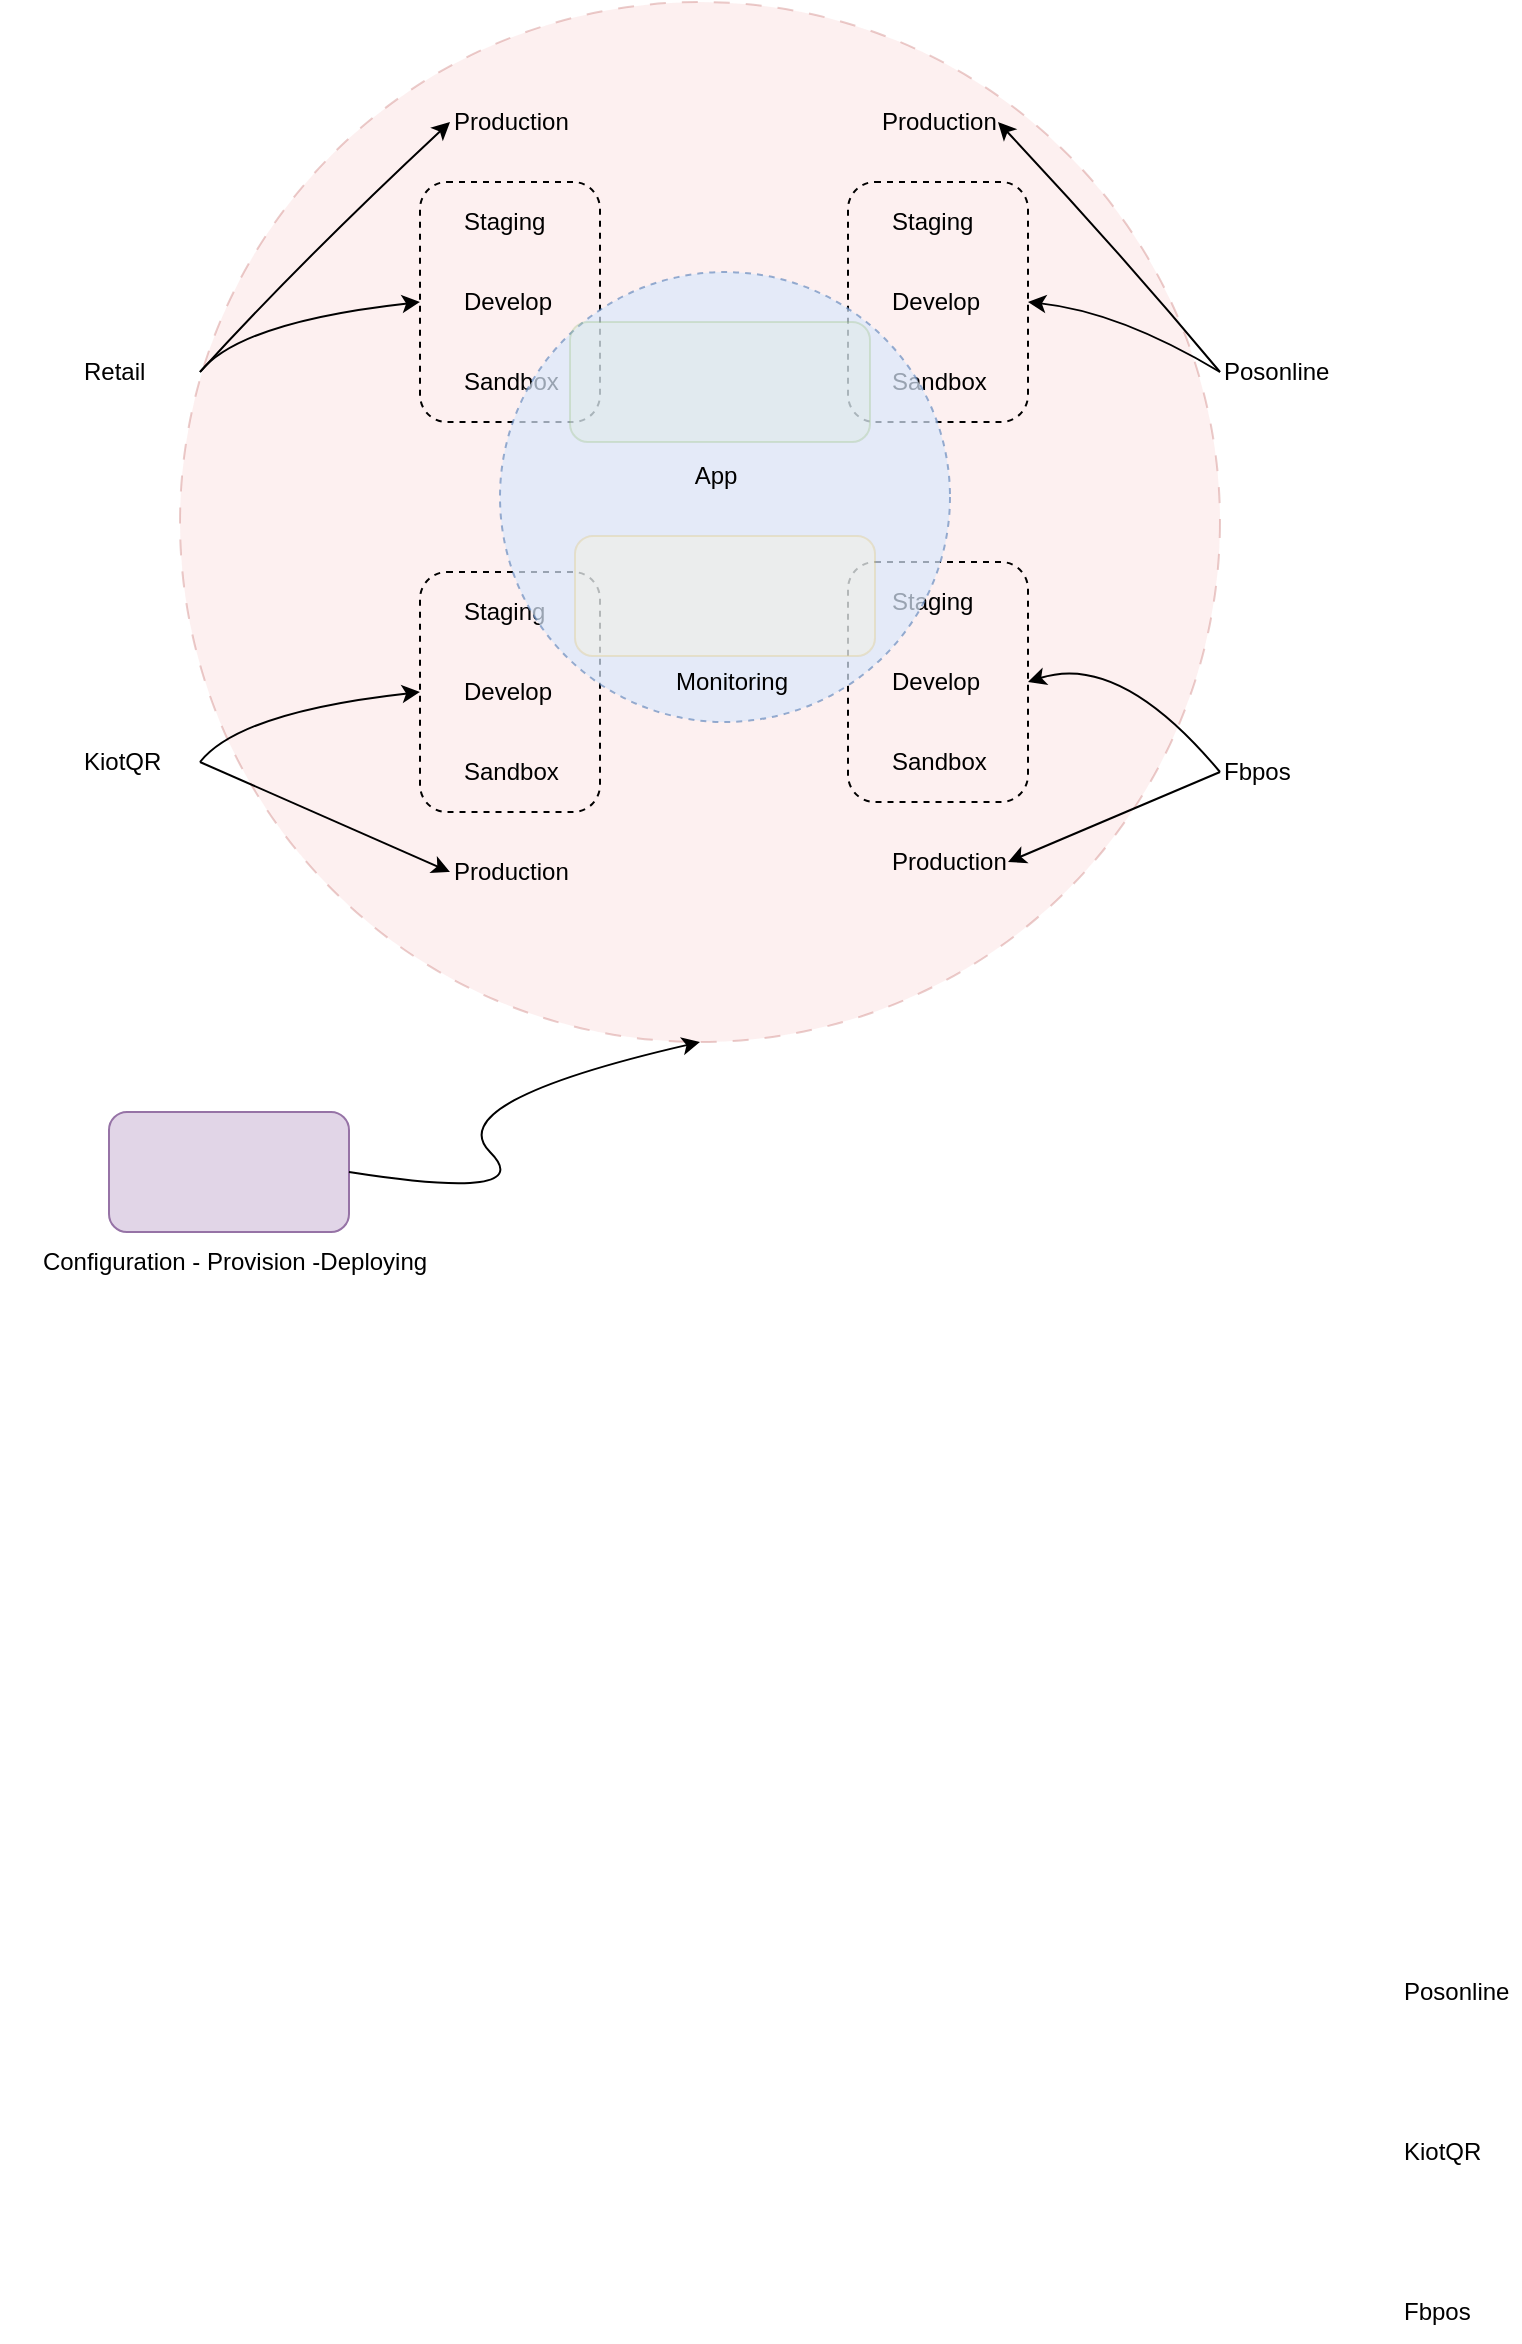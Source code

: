 <mxfile version="27.1.3" pages="2">
  <diagram id="Kx33KlGFL2RAI9X3295d" name="Problem">
    <mxGraphModel dx="1766" dy="1111" grid="0" gridSize="10" guides="1" tooltips="1" connect="1" arrows="1" fold="1" page="0" pageScale="1" pageWidth="827" pageHeight="1169" math="0" shadow="0">
      <root>
        <mxCell id="0" />
        <mxCell id="1" parent="0" />
        <mxCell id="AIRgtsEmwU7N2GugSFp--2" value="" style="rounded=1;whiteSpace=wrap;html=1;fillColor=#e1d5e7;strokeColor=#9673a6;" parent="1" vertex="1">
          <mxGeometry x="44.5" y="525" width="120" height="60" as="geometry" />
        </mxCell>
        <mxCell id="wSORsGMZiU4wdRGppfEa-10" value="" style="ellipse;whiteSpace=wrap;html=1;aspect=fixed;fillColor=#f8cecc;strokeColor=#b85450;opacity=30;dashed=1;dashPattern=8 8;" parent="1" vertex="1">
          <mxGeometry x="80" y="-30" width="520" height="520" as="geometry" />
        </mxCell>
        <mxCell id="AsaHIxcU1w09-bWBaoxH-2" value="Retail" style="text;html=1;align=left;verticalAlign=middle;whiteSpace=wrap;rounded=0;" parent="1" vertex="1">
          <mxGeometry x="30" y="140" width="60" height="30" as="geometry" />
        </mxCell>
        <mxCell id="AsaHIxcU1w09-bWBaoxH-3" value="Posonline" style="text;html=1;align=left;verticalAlign=middle;whiteSpace=wrap;rounded=0;" parent="1" vertex="1">
          <mxGeometry x="690" y="950" width="60" height="30" as="geometry" />
        </mxCell>
        <mxCell id="AsaHIxcU1w09-bWBaoxH-4" value="KiotQR" style="text;html=1;align=left;verticalAlign=middle;whiteSpace=wrap;rounded=0;" parent="1" vertex="1">
          <mxGeometry x="690" y="1030" width="60" height="30" as="geometry" />
        </mxCell>
        <mxCell id="AsaHIxcU1w09-bWBaoxH-5" value="Fbpos" style="text;html=1;align=left;verticalAlign=middle;whiteSpace=wrap;rounded=0;" parent="1" vertex="1">
          <mxGeometry x="690" y="1110" width="60" height="30" as="geometry" />
        </mxCell>
        <mxCell id="AsaHIxcU1w09-bWBaoxH-14" value="" style="curved=1;endArrow=classic;html=1;rounded=0;entryX=0;entryY=0.5;entryDx=0;entryDy=0;exitX=1;exitY=0.5;exitDx=0;exitDy=0;" parent="1" source="AsaHIxcU1w09-bWBaoxH-2" target="AsaHIxcU1w09-bWBaoxH-6" edge="1">
          <mxGeometry width="50" height="50" relative="1" as="geometry">
            <mxPoint x="90" y="100" as="sourcePoint" />
            <mxPoint x="140" y="50" as="targetPoint" />
            <Array as="points">
              <mxPoint x="140" y="100" />
            </Array>
          </mxGeometry>
        </mxCell>
        <mxCell id="AsaHIxcU1w09-bWBaoxH-15" value="" style="curved=1;endArrow=classic;html=1;rounded=0;exitX=1;exitY=0.5;exitDx=0;exitDy=0;entryX=0;entryY=0.5;entryDx=0;entryDy=0;" parent="1" source="AsaHIxcU1w09-bWBaoxH-2" target="AsaHIxcU1w09-bWBaoxH-10" edge="1">
          <mxGeometry width="50" height="50" relative="1" as="geometry">
            <mxPoint x="100" y="220" as="sourcePoint" />
            <mxPoint x="150" y="170" as="targetPoint" />
            <Array as="points">
              <mxPoint x="110" y="130" />
            </Array>
          </mxGeometry>
        </mxCell>
        <mxCell id="AsaHIxcU1w09-bWBaoxH-16" value="Posonline" style="text;html=1;align=left;verticalAlign=middle;whiteSpace=wrap;rounded=0;" parent="1" vertex="1">
          <mxGeometry x="600" y="140" height="30" as="geometry" />
        </mxCell>
        <mxCell id="AsaHIxcU1w09-bWBaoxH-23" value="" style="curved=1;endArrow=classic;html=1;rounded=0;entryX=1;entryY=0.5;entryDx=0;entryDy=0;exitX=1;exitY=0.5;exitDx=0;exitDy=0;" parent="1" source="AsaHIxcU1w09-bWBaoxH-16" target="AsaHIxcU1w09-bWBaoxH-18" edge="1">
          <mxGeometry width="50" height="50" relative="1" as="geometry">
            <mxPoint x="304" y="100" as="sourcePoint" />
            <mxPoint x="354" y="50" as="targetPoint" />
            <Array as="points">
              <mxPoint x="550" y="95" />
            </Array>
          </mxGeometry>
        </mxCell>
        <mxCell id="AsaHIxcU1w09-bWBaoxH-24" value="" style="curved=1;endArrow=classic;html=1;rounded=0;exitX=1;exitY=0.5;exitDx=0;exitDy=0;entryX=1;entryY=0.5;entryDx=0;entryDy=0;" parent="1" source="AsaHIxcU1w09-bWBaoxH-16" target="AsaHIxcU1w09-bWBaoxH-22" edge="1">
          <mxGeometry width="50" height="50" relative="1" as="geometry">
            <mxPoint x="314" y="220" as="sourcePoint" />
            <mxPoint x="364" y="170" as="targetPoint" />
            <Array as="points">
              <mxPoint x="550" y="125" />
            </Array>
          </mxGeometry>
        </mxCell>
        <mxCell id="AsaHIxcU1w09-bWBaoxH-25" value="KiotQR" style="text;html=1;align=left;verticalAlign=middle;whiteSpace=wrap;rounded=0;" parent="1" vertex="1">
          <mxGeometry x="30" y="335" width="60" height="30" as="geometry" />
        </mxCell>
        <mxCell id="AsaHIxcU1w09-bWBaoxH-32" value="" style="curved=1;endArrow=classic;html=1;rounded=0;entryX=0;entryY=0.5;entryDx=0;entryDy=0;exitX=1;exitY=0.5;exitDx=0;exitDy=0;" parent="1" source="AsaHIxcU1w09-bWBaoxH-25" target="AsaHIxcU1w09-bWBaoxH-27" edge="1">
          <mxGeometry width="50" height="50" relative="1" as="geometry">
            <mxPoint x="90" y="295" as="sourcePoint" />
            <mxPoint x="140" y="245" as="targetPoint" />
            <Array as="points" />
          </mxGeometry>
        </mxCell>
        <mxCell id="AsaHIxcU1w09-bWBaoxH-33" value="" style="curved=1;endArrow=classic;html=1;rounded=0;exitX=1;exitY=0.5;exitDx=0;exitDy=0;entryX=0;entryY=0.5;entryDx=0;entryDy=0;" parent="1" source="AsaHIxcU1w09-bWBaoxH-25" target="AsaHIxcU1w09-bWBaoxH-31" edge="1">
          <mxGeometry width="50" height="50" relative="1" as="geometry">
            <mxPoint x="100" y="415" as="sourcePoint" />
            <mxPoint x="150" y="365" as="targetPoint" />
            <Array as="points">
              <mxPoint x="110" y="325" />
            </Array>
          </mxGeometry>
        </mxCell>
        <mxCell id="AsaHIxcU1w09-bWBaoxH-34" value="Fbpos" style="text;html=1;align=left;verticalAlign=middle;whiteSpace=wrap;rounded=0;" parent="1" vertex="1">
          <mxGeometry x="600" y="340" width="60" height="30" as="geometry" />
        </mxCell>
        <mxCell id="AsaHIxcU1w09-bWBaoxH-41" value="" style="curved=1;endArrow=classic;html=1;rounded=0;entryX=1;entryY=0.5;entryDx=0;entryDy=0;exitX=0;exitY=0.5;exitDx=0;exitDy=0;" parent="1" source="AsaHIxcU1w09-bWBaoxH-34" target="AsaHIxcU1w09-bWBaoxH-36" edge="1">
          <mxGeometry width="50" height="50" relative="1" as="geometry">
            <mxPoint x="540" y="305" as="sourcePoint" />
            <mxPoint x="354" y="240" as="targetPoint" />
            <Array as="points" />
          </mxGeometry>
        </mxCell>
        <mxCell id="AsaHIxcU1w09-bWBaoxH-42" value="" style="curved=1;endArrow=classic;html=1;rounded=0;entryX=1;entryY=0.5;entryDx=0;entryDy=0;exitX=0;exitY=0.5;exitDx=0;exitDy=0;" parent="1" source="AsaHIxcU1w09-bWBaoxH-34" target="AsaHIxcU1w09-bWBaoxH-40" edge="1">
          <mxGeometry width="50" height="50" relative="1" as="geometry">
            <mxPoint x="560" y="310" as="sourcePoint" />
            <mxPoint x="364" y="360" as="targetPoint" />
            <Array as="points">
              <mxPoint x="550" y="295" />
            </Array>
          </mxGeometry>
        </mxCell>
        <mxCell id="AsaHIxcU1w09-bWBaoxH-27" value="Production" style="text;html=1;align=left;verticalAlign=middle;whiteSpace=wrap;rounded=0;" parent="1" vertex="1">
          <mxGeometry x="215" y="390" width="60" height="30" as="geometry" />
        </mxCell>
        <mxCell id="AsaHIxcU1w09-bWBaoxH-28" value="Staging" style="text;html=1;align=left;verticalAlign=middle;whiteSpace=wrap;rounded=0;" parent="1" vertex="1">
          <mxGeometry x="220" y="260" width="60" height="30" as="geometry" />
        </mxCell>
        <mxCell id="AsaHIxcU1w09-bWBaoxH-29" value="Develop" style="text;html=1;align=left;verticalAlign=middle;whiteSpace=wrap;rounded=0;" parent="1" vertex="1">
          <mxGeometry x="220" y="300" width="60" height="30" as="geometry" />
        </mxCell>
        <mxCell id="AsaHIxcU1w09-bWBaoxH-30" value="Sandbox" style="text;html=1;align=left;verticalAlign=middle;whiteSpace=wrap;rounded=0;" parent="1" vertex="1">
          <mxGeometry x="220" y="340" width="60" height="30" as="geometry" />
        </mxCell>
        <mxCell id="AsaHIxcU1w09-bWBaoxH-31" value="" style="rounded=1;whiteSpace=wrap;html=1;fontColor=default;fillColor=none;dashed=1;" parent="1" vertex="1">
          <mxGeometry x="200" y="255" width="90" height="120" as="geometry" />
        </mxCell>
        <mxCell id="AsaHIxcU1w09-bWBaoxH-6" value="Production" style="text;html=1;align=left;verticalAlign=middle;whiteSpace=wrap;rounded=0;" parent="1" vertex="1">
          <mxGeometry x="215" y="15" width="60" height="30" as="geometry" />
        </mxCell>
        <mxCell id="AsaHIxcU1w09-bWBaoxH-7" value="Staging" style="text;html=1;align=left;verticalAlign=middle;whiteSpace=wrap;rounded=0;" parent="1" vertex="1">
          <mxGeometry x="220" y="65" width="60" height="30" as="geometry" />
        </mxCell>
        <mxCell id="AsaHIxcU1w09-bWBaoxH-8" value="Develop" style="text;html=1;align=left;verticalAlign=middle;whiteSpace=wrap;rounded=0;" parent="1" vertex="1">
          <mxGeometry x="220" y="105" width="60" height="30" as="geometry" />
        </mxCell>
        <mxCell id="AsaHIxcU1w09-bWBaoxH-9" value="Sandbox" style="text;html=1;align=left;verticalAlign=middle;whiteSpace=wrap;rounded=0;" parent="1" vertex="1">
          <mxGeometry x="220" y="145" width="60" height="30" as="geometry" />
        </mxCell>
        <mxCell id="AsaHIxcU1w09-bWBaoxH-10" value="" style="rounded=1;whiteSpace=wrap;html=1;fontColor=default;fillColor=none;dashed=1;" parent="1" vertex="1">
          <mxGeometry x="200" y="60" width="90" height="120" as="geometry" />
        </mxCell>
        <mxCell id="AsaHIxcU1w09-bWBaoxH-18" value="Production" style="text;html=1;align=left;verticalAlign=middle;whiteSpace=wrap;rounded=0;" parent="1" vertex="1">
          <mxGeometry x="429" y="15" width="60" height="30" as="geometry" />
        </mxCell>
        <mxCell id="AsaHIxcU1w09-bWBaoxH-19" value="Staging" style="text;html=1;align=left;verticalAlign=middle;whiteSpace=wrap;rounded=0;" parent="1" vertex="1">
          <mxGeometry x="434" y="65" width="60" height="30" as="geometry" />
        </mxCell>
        <mxCell id="AsaHIxcU1w09-bWBaoxH-20" value="Develop" style="text;html=1;align=left;verticalAlign=middle;whiteSpace=wrap;rounded=0;" parent="1" vertex="1">
          <mxGeometry x="434" y="105" width="60" height="30" as="geometry" />
        </mxCell>
        <mxCell id="AsaHIxcU1w09-bWBaoxH-21" value="Sandbox" style="text;html=1;align=left;verticalAlign=middle;whiteSpace=wrap;rounded=0;" parent="1" vertex="1">
          <mxGeometry x="434" y="145" width="60" height="30" as="geometry" />
        </mxCell>
        <mxCell id="AsaHIxcU1w09-bWBaoxH-22" value="" style="rounded=1;whiteSpace=wrap;html=1;fontColor=default;fillColor=none;dashed=1;" parent="1" vertex="1">
          <mxGeometry x="414" y="60" width="90" height="120" as="geometry" />
        </mxCell>
        <mxCell id="AsaHIxcU1w09-bWBaoxH-36" value="Production" style="text;html=1;align=left;verticalAlign=middle;whiteSpace=wrap;rounded=0;" parent="1" vertex="1">
          <mxGeometry x="434" y="385" width="60" height="30" as="geometry" />
        </mxCell>
        <mxCell id="AsaHIxcU1w09-bWBaoxH-37" value="Staging" style="text;html=1;align=left;verticalAlign=middle;whiteSpace=wrap;rounded=0;" parent="1" vertex="1">
          <mxGeometry x="434" y="255" width="60" height="30" as="geometry" />
        </mxCell>
        <mxCell id="AsaHIxcU1w09-bWBaoxH-38" value="Develop" style="text;html=1;align=left;verticalAlign=middle;whiteSpace=wrap;rounded=0;" parent="1" vertex="1">
          <mxGeometry x="434" y="295" width="60" height="30" as="geometry" />
        </mxCell>
        <mxCell id="AsaHIxcU1w09-bWBaoxH-39" value="Sandbox" style="text;html=1;align=left;verticalAlign=middle;whiteSpace=wrap;rounded=0;" parent="1" vertex="1">
          <mxGeometry x="434" y="335" width="60" height="30" as="geometry" />
        </mxCell>
        <mxCell id="AsaHIxcU1w09-bWBaoxH-40" value="" style="rounded=1;whiteSpace=wrap;html=1;fontColor=default;fillColor=none;dashed=1;" parent="1" vertex="1">
          <mxGeometry x="414" y="250" width="90" height="120" as="geometry" />
        </mxCell>
        <mxCell id="AsaHIxcU1w09-bWBaoxH-45" value="" style="ellipse;whiteSpace=wrap;html=1;aspect=fixed;fillColor=#dae8fc;dashed=1;strokeColor=#6c8ebf;opacity=70;" parent="1" vertex="1">
          <mxGeometry x="240" y="105" width="225" height="225" as="geometry" />
        </mxCell>
        <mxCell id="wSORsGMZiU4wdRGppfEa-3" value="" style="shape=image;verticalLabelPosition=bottom;labelBackgroundColor=default;verticalAlign=top;aspect=fixed;imageAspect=0;image=https://global-uploads.webflow.com/6203daf47137054c031fa0e6/64071d4ee3e10617c9106129_consul.png;fontStyle=1" parent="1" vertex="1">
          <mxGeometry x="325.5" y="242" width="50" height="50" as="geometry" />
        </mxCell>
        <mxCell id="wSORsGMZiU4wdRGppfEa-4" value="" style="shape=image;verticalLabelPosition=bottom;labelBackgroundColor=default;verticalAlign=top;aspect=fixed;imageAspect=0;image=https://plmlab.math.cnrs.fr/uploads/-/system/project/avatar/1748/nomad.png;fontStyle=1" parent="1" vertex="1">
          <mxGeometry x="375.5" y="247" width="40" height="40" as="geometry" />
        </mxCell>
        <mxCell id="wSORsGMZiU4wdRGppfEa-5" value="" style="shape=image;verticalLabelPosition=bottom;labelBackgroundColor=default;verticalAlign=top;aspect=fixed;imageAspect=0;image=https://www.svgrepo.com/show/448679/vault.svg;" parent="1" vertex="1">
          <mxGeometry x="287.5" y="248" width="38" height="38" as="geometry" />
        </mxCell>
        <mxCell id="wSORsGMZiU4wdRGppfEa-6" value="" style="rounded=1;whiteSpace=wrap;html=1;fillColor=#fff2cc;strokeColor=#d6b656;opacity=25;" parent="1" vertex="1">
          <mxGeometry x="277.5" y="237" width="150" height="60" as="geometry" />
        </mxCell>
        <mxCell id="wSORsGMZiU4wdRGppfEa-8" value="Monitoring" style="text;html=1;align=center;verticalAlign=middle;whiteSpace=wrap;rounded=0;" parent="1" vertex="1">
          <mxGeometry x="325.5" y="295" width="60" height="30" as="geometry" />
        </mxCell>
        <mxCell id="wSORsGMZiU4wdRGppfEa-9" value="" style="group" parent="1" vertex="1" connectable="0">
          <mxGeometry x="275" y="130" width="150" height="92" as="geometry" />
        </mxCell>
        <mxCell id="eWvJEmdr2_q2JQ8NlvkR-1" value="" style="shape=image;verticalLabelPosition=bottom;labelBackgroundColor=default;verticalAlign=top;aspect=fixed;imageAspect=0;image=https://global-uploads.webflow.com/6203daf47137054c031fa0e6/64071d4ee3e10617c9106129_consul.png;fontStyle=1" parent="wSORsGMZiU4wdRGppfEa-9" vertex="1">
          <mxGeometry x="48" y="5" width="50" height="50" as="geometry" />
        </mxCell>
        <mxCell id="kK03mrNO8zoLVirMwpUY-1" value="" style="shape=image;verticalLabelPosition=bottom;labelBackgroundColor=default;verticalAlign=top;aspect=fixed;imageAspect=0;image=https://plmlab.math.cnrs.fr/uploads/-/system/project/avatar/1748/nomad.png;fontStyle=1" parent="wSORsGMZiU4wdRGppfEa-9" vertex="1">
          <mxGeometry x="98" y="10" width="40" height="40" as="geometry" />
        </mxCell>
        <mxCell id="wSORsGMZiU4wdRGppfEa-1" value="" style="shape=image;verticalLabelPosition=bottom;labelBackgroundColor=default;verticalAlign=top;aspect=fixed;imageAspect=0;image=https://www.svgrepo.com/show/448679/vault.svg;" parent="wSORsGMZiU4wdRGppfEa-9" vertex="1">
          <mxGeometry x="10" y="11" width="38" height="38" as="geometry" />
        </mxCell>
        <mxCell id="wSORsGMZiU4wdRGppfEa-2" value="" style="rounded=1;whiteSpace=wrap;html=1;fillColor=#d5e8d4;strokeColor=#82b366;opacity=25;" parent="wSORsGMZiU4wdRGppfEa-9" vertex="1">
          <mxGeometry width="150" height="60" as="geometry" />
        </mxCell>
        <mxCell id="wSORsGMZiU4wdRGppfEa-7" value="App" style="text;html=1;align=center;verticalAlign=middle;whiteSpace=wrap;rounded=0;" parent="wSORsGMZiU4wdRGppfEa-9" vertex="1">
          <mxGeometry x="43" y="62" width="60" height="30" as="geometry" />
        </mxCell>
        <mxCell id="2JdUdqRK76ogy-2T3I79-1" value="" style="shape=image;verticalLabelPosition=bottom;labelBackgroundColor=default;verticalAlign=top;aspect=fixed;imageAspect=0;image=https://static-00.iconduck.com/assets.00/ansible-icon-2048x2048-mc4z634w.png;" parent="1" vertex="1">
          <mxGeometry x="56" y="545" width="30" height="30" as="geometry" />
        </mxCell>
        <mxCell id="AIRgtsEmwU7N2GugSFp--1" value="" style="shape=image;verticalLabelPosition=bottom;labelBackgroundColor=default;verticalAlign=top;aspect=fixed;imageAspect=0;image=https://gitlab.com/uploads/-/system/project/avatar/11674053/gitlab-ci-cd-logo_2x.png;" parent="1" vertex="1">
          <mxGeometry x="110.76" y="535" width="44.74" height="50" as="geometry" />
        </mxCell>
        <mxCell id="AIRgtsEmwU7N2GugSFp--4" value="Configuration - Provision -Deploying" style="text;html=1;align=center;verticalAlign=middle;whiteSpace=wrap;rounded=0;" parent="1" vertex="1">
          <mxGeometry x="-10" y="585" width="234.5" height="30" as="geometry" />
        </mxCell>
        <mxCell id="AIRgtsEmwU7N2GugSFp--6" value="" style="curved=1;endArrow=classic;html=1;rounded=0;exitX=1;exitY=0.5;exitDx=0;exitDy=0;entryX=0.5;entryY=1;entryDx=0;entryDy=0;" parent="1" source="AIRgtsEmwU7N2GugSFp--2" target="wSORsGMZiU4wdRGppfEa-10" edge="1">
          <mxGeometry width="50" height="50" relative="1" as="geometry">
            <mxPoint x="210" y="570" as="sourcePoint" />
            <mxPoint x="260" y="520" as="targetPoint" />
            <Array as="points">
              <mxPoint x="260" y="570" />
              <mxPoint x="210" y="520" />
            </Array>
          </mxGeometry>
        </mxCell>
      </root>
    </mxGraphModel>
  </diagram>
  <diagram name="Overview" id="dLwagWigHJylYRhr7byR">
    <mxGraphModel dx="1138" dy="593" grid="1" gridSize="10" guides="1" tooltips="1" connect="1" arrows="1" fold="1" page="1" pageScale="1" pageWidth="827" pageHeight="1169" math="0" shadow="0">
      <root>
        <mxCell id="0" />
        <mxCell id="1" parent="0" />
        <mxCell id="tNFwPxHahsIE7E5-N7TA-23" value="" style="rounded=1;whiteSpace=wrap;html=1;fillColor=none;" vertex="1" parent="1">
          <mxGeometry x="538" y="340" width="120" height="50" as="geometry" />
        </mxCell>
        <mxCell id="6gbyXBsQ23gUGzirkuGh-1" value="" style="shape=image;verticalLabelPosition=bottom;labelBackgroundColor=default;verticalAlign=top;aspect=fixed;imageAspect=0;image=https://cdn-icons-png.flaticon.com/512/9131/9131478.png;" vertex="1" parent="1">
          <mxGeometry x="20" y="207.5" width="40" height="40" as="geometry" />
        </mxCell>
        <mxCell id="tNFwPxHahsIE7E5-N7TA-8" value="" style="group" vertex="1" connectable="0" parent="1">
          <mxGeometry x="200" y="150" width="56" height="170" as="geometry" />
        </mxCell>
        <mxCell id="tNFwPxHahsIE7E5-N7TA-7" value="&lt;span style=&quot;color: rgba(0, 0, 0, 0); font-family: monospace; font-size: 0px; text-align: start; text-wrap-mode: nowrap;&quot;&gt;%3CmxGraphModel%3E%3Croot%3E%3CmxCell%20id%3D%220%22%2F%3E%3CmxCell%20id%3D%221%22%20parent%3D%220%22%2F%3E%3CmxCell%20id%3D%222%22%20value%3D%22%22%20style%3D%22group%22%20vertex%3D%221%22%20connectable%3D%220%22%20parent%3D%221%22%3E%3CmxGeometry%20x%3D%22275%22%20y%3D%22130%22%20width%3D%22150%22%20height%3D%2292%22%20as%3D%22geometry%22%2F%3E%3C%2FmxCell%3E%3CmxCell%20id%3D%223%22%20value%3D%22%22%20style%3D%22shape%3Dimage%3BverticalLabelPosition%3Dbottom%3BlabelBackgroundColor%3Ddefault%3BverticalAlign%3Dtop%3Baspect%3Dfixed%3BimageAspect%3D0%3Bimage%3Dhttps%3A%2F%2Fglobal-uploads.webflow.com%2F6203daf47137054c031fa0e6%2F64071d4ee3e10617c9106129_consul.png%3BfontStyle%3D1%22%20vertex%3D%221%22%20parent%3D%222%22%3E%3CmxGeometry%20x%3D%2248%22%20y%3D%225%22%20width%3D%2250%22%20height%3D%2250%22%20as%3D%22geometry%22%2F%3E%3C%2FmxCell%3E%3CmxCell%20id%3D%224%22%20value%3D%22%22%20style%3D%22shape%3Dimage%3BverticalLabelPosition%3Dbottom%3BlabelBackgroundColor%3Ddefault%3BverticalAlign%3Dtop%3Baspect%3Dfixed%3BimageAspect%3D0%3Bimage%3Dhttps%3A%2F%2Fplmlab.math.cnrs.fr%2Fuploads%2F-%2Fsystem%2Fproject%2Favatar%2F1748%2Fnomad.png%3BfontStyle%3D1%22%20vertex%3D%221%22%20parent%3D%222%22%3E%3CmxGeometry%20x%3D%2298%22%20y%3D%2210%22%20width%3D%2240%22%20height%3D%2240%22%20as%3D%22geometry%22%2F%3E%3C%2FmxCell%3E%3CmxCell%20id%3D%225%22%20value%3D%22%22%20style%3D%22shape%3Dimage%3BverticalLabelPosition%3Dbottom%3BlabelBackgroundColor%3Ddefault%3BverticalAlign%3Dtop%3Baspect%3Dfixed%3BimageAspect%3D0%3Bimage%3Dhttps%3A%2F%2Fwww.svgrepo.com%2Fshow%2F448679%2Fvault.svg%3B%22%20vertex%3D%221%22%20parent%3D%222%22%3E%3CmxGeometry%20x%3D%2210%22%20y%3D%2211%22%20width%3D%2238%22%20height%3D%2238%22%20as%3D%22geometry%22%2F%3E%3C%2FmxCell%3E%3CmxCell%20id%3D%226%22%20value%3D%22%22%20style%3D%22rounded%3D1%3BwhiteSpace%3Dwrap%3Bhtml%3D1%3BfillColor%3D%23d5e8d4%3BstrokeColor%3D%2382b366%3Bopacity%3D25%3B%22%20vertex%3D%221%22%20parent%3D%222%22%3E%3CmxGeometry%20width%3D%22150%22%20height%3D%2260%22%20as%3D%22geometry%22%2F%3E%3C%2FmxCell%3E%3CmxCell%20id%3D%227%22%20value%3D%22App%22%20style%3D%22text%3Bhtml%3D1%3Balign%3Dcenter%3BverticalAlign%3Dmiddle%3BwhiteSpace%3Dwrap%3Brounded%3D0%3B%22%20vertex%3D%221%22%20parent%3D%222%22%3E%3CmxGeometry%20x%3D%2243%22%20y%3D%2262%22%20width%3D%2260%22%20height%3D%2230%22%20as%3D%22geometry%22%2F%3E%3C%2FmxCell%3E%3C%2Froot%3E%3C%2FmxGraphModel%3E&lt;/span&gt;" style="rounded=1;whiteSpace=wrap;html=1;fillColor=none;" vertex="1" parent="tNFwPxHahsIE7E5-N7TA-8">
          <mxGeometry width="56" height="170" as="geometry" />
        </mxCell>
        <mxCell id="OEuDP81MHw-EqZbM6up1-1" value="" style="shape=image;verticalLabelPosition=bottom;labelBackgroundColor=default;verticalAlign=top;aspect=fixed;imageAspect=0;image=https://static-00.iconduck.com/assets.00/file-type-nginx-icon-1793x2048-yt5u3fm7.png;" vertex="1" parent="tNFwPxHahsIE7E5-N7TA-8">
          <mxGeometry x="6.11" y="60" width="43.79" height="50" as="geometry" />
        </mxCell>
        <mxCell id="tNFwPxHahsIE7E5-N7TA-9" value="" style="group" vertex="1" connectable="0" parent="1">
          <mxGeometry x="400" y="150" width="56" height="170" as="geometry" />
        </mxCell>
        <mxCell id="tNFwPxHahsIE7E5-N7TA-10" value="&lt;span style=&quot;color: rgba(0, 0, 0, 0); font-family: monospace; font-size: 0px; text-align: start; text-wrap-mode: nowrap;&quot;&gt;%3CmxGraphModel%3E%3Croot%3E%3CmxCell%20id%3D%220%22%2F%3E%3CmxCell%20id%3D%221%22%20parent%3D%220%22%2F%3E%3CmxCell%20id%3D%222%22%20value%3D%22%22%20style%3D%22group%22%20vertex%3D%221%22%20connectable%3D%220%22%20parent%3D%221%22%3E%3CmxGeometry%20x%3D%22275%22%20y%3D%22130%22%20width%3D%22150%22%20height%3D%2292%22%20as%3D%22geometry%22%2F%3E%3C%2FmxCell%3E%3CmxCell%20id%3D%223%22%20value%3D%22%22%20style%3D%22shape%3Dimage%3BverticalLabelPosition%3Dbottom%3BlabelBackgroundColor%3Ddefault%3BverticalAlign%3Dtop%3Baspect%3Dfixed%3BimageAspect%3D0%3Bimage%3Dhttps%3A%2F%2Fglobal-uploads.webflow.com%2F6203daf47137054c031fa0e6%2F64071d4ee3e10617c9106129_consul.png%3BfontStyle%3D1%22%20vertex%3D%221%22%20parent%3D%222%22%3E%3CmxGeometry%20x%3D%2248%22%20y%3D%225%22%20width%3D%2250%22%20height%3D%2250%22%20as%3D%22geometry%22%2F%3E%3C%2FmxCell%3E%3CmxCell%20id%3D%224%22%20value%3D%22%22%20style%3D%22shape%3Dimage%3BverticalLabelPosition%3Dbottom%3BlabelBackgroundColor%3Ddefault%3BverticalAlign%3Dtop%3Baspect%3Dfixed%3BimageAspect%3D0%3Bimage%3Dhttps%3A%2F%2Fplmlab.math.cnrs.fr%2Fuploads%2F-%2Fsystem%2Fproject%2Favatar%2F1748%2Fnomad.png%3BfontStyle%3D1%22%20vertex%3D%221%22%20parent%3D%222%22%3E%3CmxGeometry%20x%3D%2298%22%20y%3D%2210%22%20width%3D%2240%22%20height%3D%2240%22%20as%3D%22geometry%22%2F%3E%3C%2FmxCell%3E%3CmxCell%20id%3D%225%22%20value%3D%22%22%20style%3D%22shape%3Dimage%3BverticalLabelPosition%3Dbottom%3BlabelBackgroundColor%3Ddefault%3BverticalAlign%3Dtop%3Baspect%3Dfixed%3BimageAspect%3D0%3Bimage%3Dhttps%3A%2F%2Fwww.svgrepo.com%2Fshow%2F448679%2Fvault.svg%3B%22%20vertex%3D%221%22%20parent%3D%222%22%3E%3CmxGeometry%20x%3D%2210%22%20y%3D%2211%22%20width%3D%2238%22%20height%3D%2238%22%20as%3D%22geometry%22%2F%3E%3C%2FmxCell%3E%3CmxCell%20id%3D%226%22%20value%3D%22%22%20style%3D%22rounded%3D1%3BwhiteSpace%3Dwrap%3Bhtml%3D1%3BfillColor%3D%23d5e8d4%3BstrokeColor%3D%2382b366%3Bopacity%3D25%3B%22%20vertex%3D%221%22%20parent%3D%222%22%3E%3CmxGeometry%20width%3D%22150%22%20height%3D%2260%22%20as%3D%22geometry%22%2F%3E%3C%2FmxCell%3E%3CmxCell%20id%3D%227%22%20value%3D%22App%22%20style%3D%22text%3Bhtml%3D1%3Balign%3Dcenter%3BverticalAlign%3Dmiddle%3BwhiteSpace%3Dwrap%3Brounded%3D0%3B%22%20vertex%3D%221%22%20parent%3D%222%22%3E%3CmxGeometry%20x%3D%2243%22%20y%3D%2262%22%20width%3D%2260%22%20height%3D%2230%22%20as%3D%22geometry%22%2F%3E%3C%2FmxCell%3E%3C%2Froot%3E%3C%2FmxGraphModel%3E&lt;/span&gt;" style="rounded=1;whiteSpace=wrap;html=1;fillColor=none;" vertex="1" parent="tNFwPxHahsIE7E5-N7TA-9">
          <mxGeometry width="56" height="170" as="geometry" />
        </mxCell>
        <mxCell id="HCVVwOArLGD4QxPOFx-8-1" value="" style="shape=image;verticalLabelPosition=bottom;labelBackgroundColor=default;verticalAlign=top;aspect=fixed;imageAspect=0;image=https://images.icon-icons.com/2699/PNG/512/haproxy_logo_icon_171017.png;" vertex="1" parent="tNFwPxHahsIE7E5-N7TA-9">
          <mxGeometry x="3" y="60" width="50" height="50" as="geometry" />
        </mxCell>
        <mxCell id="tNFwPxHahsIE7E5-N7TA-18" value="" style="group" vertex="1" connectable="0" parent="1">
          <mxGeometry x="474" y="148.5" width="56" height="65" as="geometry" />
        </mxCell>
        <mxCell id="tNFwPxHahsIE7E5-N7TA-13" value="&lt;span style=&quot;color: rgba(0, 0, 0, 0); font-family: monospace; font-size: 0px; text-align: start; text-wrap-mode: nowrap;&quot;&gt;%3CmxGraphModel%3E%3Croot%3E%3CmxCell%20id%3D%220%22%2F%3E%3CmxCell%20id%3D%221%22%20parent%3D%220%22%2F%3E%3CmxCell%20id%3D%222%22%20value%3D%22%22%20style%3D%22group%22%20vertex%3D%221%22%20connectable%3D%220%22%20parent%3D%221%22%3E%3CmxGeometry%20x%3D%22275%22%20y%3D%22130%22%20width%3D%22150%22%20height%3D%2292%22%20as%3D%22geometry%22%2F%3E%3C%2FmxCell%3E%3CmxCell%20id%3D%223%22%20value%3D%22%22%20style%3D%22shape%3Dimage%3BverticalLabelPosition%3Dbottom%3BlabelBackgroundColor%3Ddefault%3BverticalAlign%3Dtop%3Baspect%3Dfixed%3BimageAspect%3D0%3Bimage%3Dhttps%3A%2F%2Fglobal-uploads.webflow.com%2F6203daf47137054c031fa0e6%2F64071d4ee3e10617c9106129_consul.png%3BfontStyle%3D1%22%20vertex%3D%221%22%20parent%3D%222%22%3E%3CmxGeometry%20x%3D%2248%22%20y%3D%225%22%20width%3D%2250%22%20height%3D%2250%22%20as%3D%22geometry%22%2F%3E%3C%2FmxCell%3E%3CmxCell%20id%3D%224%22%20value%3D%22%22%20style%3D%22shape%3Dimage%3BverticalLabelPosition%3Dbottom%3BlabelBackgroundColor%3Ddefault%3BverticalAlign%3Dtop%3Baspect%3Dfixed%3BimageAspect%3D0%3Bimage%3Dhttps%3A%2F%2Fplmlab.math.cnrs.fr%2Fuploads%2F-%2Fsystem%2Fproject%2Favatar%2F1748%2Fnomad.png%3BfontStyle%3D1%22%20vertex%3D%221%22%20parent%3D%222%22%3E%3CmxGeometry%20x%3D%2298%22%20y%3D%2210%22%20width%3D%2240%22%20height%3D%2240%22%20as%3D%22geometry%22%2F%3E%3C%2FmxCell%3E%3CmxCell%20id%3D%225%22%20value%3D%22%22%20style%3D%22shape%3Dimage%3BverticalLabelPosition%3Dbottom%3BlabelBackgroundColor%3Ddefault%3BverticalAlign%3Dtop%3Baspect%3Dfixed%3BimageAspect%3D0%3Bimage%3Dhttps%3A%2F%2Fwww.svgrepo.com%2Fshow%2F448679%2Fvault.svg%3B%22%20vertex%3D%221%22%20parent%3D%222%22%3E%3CmxGeometry%20x%3D%2210%22%20y%3D%2211%22%20width%3D%2238%22%20height%3D%2238%22%20as%3D%22geometry%22%2F%3E%3C%2FmxCell%3E%3CmxCell%20id%3D%226%22%20value%3D%22%22%20style%3D%22rounded%3D1%3BwhiteSpace%3Dwrap%3Bhtml%3D1%3BfillColor%3D%23d5e8d4%3BstrokeColor%3D%2382b366%3Bopacity%3D25%3B%22%20vertex%3D%221%22%20parent%3D%222%22%3E%3CmxGeometry%20width%3D%22150%22%20height%3D%2260%22%20as%3D%22geometry%22%2F%3E%3C%2FmxCell%3E%3CmxCell%20id%3D%227%22%20value%3D%22App%22%20style%3D%22text%3Bhtml%3D1%3Balign%3Dcenter%3BverticalAlign%3Dmiddle%3BwhiteSpace%3Dwrap%3Brounded%3D0%3B%22%20vertex%3D%221%22%20parent%3D%222%22%3E%3CmxGeometry%20x%3D%2243%22%20y%3D%2262%22%20width%3D%2260%22%20height%3D%2230%22%20as%3D%22geometry%22%2F%3E%3C%2FmxCell%3E%3C%2Froot%3E%3C%2FmxGraphModel%3E&lt;/span&gt;" style="rounded=1;whiteSpace=wrap;html=1;fillColor=none;container=0;" vertex="1" parent="tNFwPxHahsIE7E5-N7TA-18">
          <mxGeometry width="56" height="65" as="geometry" />
        </mxCell>
        <mxCell id="tNFwPxHahsIE7E5-N7TA-2" value="" style="shape=image;verticalLabelPosition=bottom;labelBackgroundColor=default;verticalAlign=top;aspect=fixed;imageAspect=0;image=https://global-uploads.webflow.com/6203daf47137054c031fa0e6/64071d4ee3e10617c9106129_consul.png;fontStyle=1;container=0;" vertex="1" parent="tNFwPxHahsIE7E5-N7TA-18">
          <mxGeometry x="3" y="10" width="50" height="50" as="geometry" />
        </mxCell>
        <mxCell id="tNFwPxHahsIE7E5-N7TA-20" value="" style="rounded=1;whiteSpace=wrap;html=1;fillColor=none;" vertex="1" parent="1">
          <mxGeometry x="400" y="80" width="120" height="50" as="geometry" />
        </mxCell>
        <mxCell id="tNFwPxHahsIE7E5-N7TA-21" value="" style="rounded=1;whiteSpace=wrap;html=1;fillColor=none;" vertex="1" parent="1">
          <mxGeometry x="543" y="80" width="120" height="50" as="geometry" />
        </mxCell>
        <mxCell id="tNFwPxHahsIE7E5-N7TA-22" value="" style="rounded=1;whiteSpace=wrap;html=1;fillColor=none;" vertex="1" parent="1">
          <mxGeometry x="400" y="340" width="120" height="50" as="geometry" />
        </mxCell>
        <mxCell id="tNFwPxHahsIE7E5-N7TA-24" value="" style="rounded=1;whiteSpace=wrap;html=1;fillColor=none;rotation=-90;" vertex="1" parent="1">
          <mxGeometry x="538" y="156" width="64" height="50" as="geometry" />
        </mxCell>
        <mxCell id="tNFwPxHahsIE7E5-N7TA-25" value="" style="rounded=1;whiteSpace=wrap;html=1;fillColor=none;rotation=-90;" vertex="1" parent="1">
          <mxGeometry x="538" y="261" width="64" height="50" as="geometry" />
        </mxCell>
        <mxCell id="tNFwPxHahsIE7E5-N7TA-26" value="" style="shape=image;verticalLabelPosition=bottom;labelBackgroundColor=default;verticalAlign=top;aspect=fixed;imageAspect=0;image=https://images.icon-icons.com/2699/PNG/512/rabbitmq_logo_icon_170812.png;clipPath=inset(16.67% 2.67% 27.33% 2%);" vertex="1" parent="1">
          <mxGeometry x="407.86" y="90" width="102.14" height="30" as="geometry" />
        </mxCell>
        <mxCell id="tNFwPxHahsIE7E5-N7TA-27" value="" style="shape=image;verticalLabelPosition=bottom;labelBackgroundColor=default;verticalAlign=top;aspect=fixed;imageAspect=0;image=https://static-00.iconduck.com/assets.00/redis-original-wordmark-icon-2045x2048-nz2tg5u6.png;" vertex="1" parent="1">
          <mxGeometry x="583.03" y="85" width="39.93" height="40" as="geometry" />
        </mxCell>
        <mxCell id="tNFwPxHahsIE7E5-N7TA-12" value="&lt;span style=&quot;color: rgba(0, 0, 0, 0); font-family: monospace; font-size: 0px; text-align: start; text-wrap-mode: nowrap;&quot;&gt;%3CmxGraphModel%3E%3Croot%3E%3CmxCell%20id%3D%220%22%2F%3E%3CmxCell%20id%3D%221%22%20parent%3D%220%22%2F%3E%3CmxCell%20id%3D%222%22%20value%3D%22%22%20style%3D%22group%22%20vertex%3D%221%22%20connectable%3D%220%22%20parent%3D%221%22%3E%3CmxGeometry%20x%3D%22275%22%20y%3D%22130%22%20width%3D%22150%22%20height%3D%2292%22%20as%3D%22geometry%22%2F%3E%3C%2FmxCell%3E%3CmxCell%20id%3D%223%22%20value%3D%22%22%20style%3D%22shape%3Dimage%3BverticalLabelPosition%3Dbottom%3BlabelBackgroundColor%3Ddefault%3BverticalAlign%3Dtop%3Baspect%3Dfixed%3BimageAspect%3D0%3Bimage%3Dhttps%3A%2F%2Fglobal-uploads.webflow.com%2F6203daf47137054c031fa0e6%2F64071d4ee3e10617c9106129_consul.png%3BfontStyle%3D1%22%20vertex%3D%221%22%20parent%3D%222%22%3E%3CmxGeometry%20x%3D%2248%22%20y%3D%225%22%20width%3D%2250%22%20height%3D%2250%22%20as%3D%22geometry%22%2F%3E%3C%2FmxCell%3E%3CmxCell%20id%3D%224%22%20value%3D%22%22%20style%3D%22shape%3Dimage%3BverticalLabelPosition%3Dbottom%3BlabelBackgroundColor%3Ddefault%3BverticalAlign%3Dtop%3Baspect%3Dfixed%3BimageAspect%3D0%3Bimage%3Dhttps%3A%2F%2Fplmlab.math.cnrs.fr%2Fuploads%2F-%2Fsystem%2Fproject%2Favatar%2F1748%2Fnomad.png%3BfontStyle%3D1%22%20vertex%3D%221%22%20parent%3D%222%22%3E%3CmxGeometry%20x%3D%2298%22%20y%3D%2210%22%20width%3D%2240%22%20height%3D%2240%22%20as%3D%22geometry%22%2F%3E%3C%2FmxCell%3E%3CmxCell%20id%3D%225%22%20value%3D%22%22%20style%3D%22shape%3Dimage%3BverticalLabelPosition%3Dbottom%3BlabelBackgroundColor%3Ddefault%3BverticalAlign%3Dtop%3Baspect%3Dfixed%3BimageAspect%3D0%3Bimage%3Dhttps%3A%2F%2Fwww.svgrepo.com%2Fshow%2F448679%2Fvault.svg%3B%22%20vertex%3D%221%22%20parent%3D%222%22%3E%3CmxGeometry%20x%3D%2210%22%20y%3D%2211%22%20width%3D%2238%22%20height%3D%2238%22%20as%3D%22geometry%22%2F%3E%3C%2FmxCell%3E%3CmxCell%20id%3D%226%22%20value%3D%22%22%20style%3D%22rounded%3D1%3BwhiteSpace%3Dwrap%3Bhtml%3D1%3BfillColor%3D%23d5e8d4%3BstrokeColor%3D%2382b366%3Bopacity%3D25%3B%22%20vertex%3D%221%22%20parent%3D%222%22%3E%3CmxGeometry%20width%3D%22150%22%20height%3D%2260%22%20as%3D%22geometry%22%2F%3E%3C%2FmxCell%3E%3CmxCell%20id%3D%227%22%20value%3D%22App%22%20style%3D%22text%3Bhtml%3D1%3Balign%3Dcenter%3BverticalAlign%3Dmiddle%3BwhiteSpace%3Dwrap%3Brounded%3D0%3B%22%20vertex%3D%221%22%20parent%3D%222%22%3E%3CmxGeometry%20x%3D%2243%22%20y%3D%2262%22%20width%3D%2260%22%20height%3D%2230%22%20as%3D%22geometry%22%2F%3E%3C%2FmxCell%3E%3C%2Froot%3E%3C%2FmxGraphModel%3E&lt;/span&gt;" style="rounded=1;whiteSpace=wrap;html=1;fillColor=none;container=0;" vertex="1" parent="1">
          <mxGeometry x="474" y="253.5" width="56" height="65" as="geometry" />
        </mxCell>
        <mxCell id="tNFwPxHahsIE7E5-N7TA-3" value="" style="shape=image;verticalLabelPosition=bottom;labelBackgroundColor=default;verticalAlign=top;aspect=fixed;imageAspect=0;image=https://plmlab.math.cnrs.fr/uploads/-/system/project/avatar/1748/nomad.png;fontStyle=1;container=0;" vertex="1" parent="1">
          <mxGeometry x="482" y="266" width="40" height="40" as="geometry" />
        </mxCell>
        <mxCell id="tNFwPxHahsIE7E5-N7TA-28" value="" style="shape=image;verticalLabelPosition=bottom;labelBackgroundColor=default;verticalAlign=top;aspect=fixed;imageAspect=0;image=https://static-00.iconduck.com/assets.00/kafka-icon-512x234-uqez3fj8.png;" vertex="1" parent="1">
          <mxGeometry x="565.18" y="350" width="65.64" height="30" as="geometry" />
        </mxCell>
        <mxCell id="tNFwPxHahsIE7E5-N7TA-29" value="" style="shape=image;verticalLabelPosition=bottom;labelBackgroundColor=default;verticalAlign=top;aspect=fixed;imageAspect=0;image=https://img.icons8.com/color/600/elasticsearch.png;clipPath=inset(7% 6.67% 7.33% 7.33%);" vertex="1" parent="1">
          <mxGeometry x="438.85" y="345" width="40.16" height="40" as="geometry" />
        </mxCell>
        <mxCell id="tNFwPxHahsIE7E5-N7TA-30" value="" style="shape=image;verticalLabelPosition=bottom;labelBackgroundColor=default;verticalAlign=top;aspect=fixed;imageAspect=0;image=https://cdn-icons-png.flaticon.com/512/5968/5968364.png;" vertex="1" parent="1">
          <mxGeometry x="550" y="161" width="40" height="40" as="geometry" />
        </mxCell>
        <mxCell id="tNFwPxHahsIE7E5-N7TA-31" value="" style="shape=image;verticalLabelPosition=bottom;labelBackgroundColor=default;verticalAlign=top;aspect=fixed;imageAspect=0;image=https://cdn.worldvectorlogo.com/logos/mongodb-icon-1.svg;clipPath=inset(13.33% 33.33% 5.67% 24.33%);" vertex="1" parent="1">
          <mxGeometry x="554.32" y="256" width="31.36" height="60" as="geometry" />
        </mxCell>
        <mxCell id="tNFwPxHahsIE7E5-N7TA-32" value="" style="curved=1;endArrow=classic;html=1;rounded=0;exitX=1;exitY=0.5;exitDx=0;exitDy=0;entryX=0;entryY=0.5;entryDx=0;entryDy=0;" edge="1" parent="1" source="6gbyXBsQ23gUGzirkuGh-1" target="tNFwPxHahsIE7E5-N7TA-7">
          <mxGeometry width="50" height="50" relative="1" as="geometry">
            <mxPoint x="90" y="260" as="sourcePoint" />
            <mxPoint x="140" y="210" as="targetPoint" />
            <Array as="points">
              <mxPoint x="140" y="260" />
              <mxPoint x="90" y="210" />
            </Array>
          </mxGeometry>
        </mxCell>
        <mxCell id="tNFwPxHahsIE7E5-N7TA-34" value="*.staging.kvpos.com:443" style="text;html=1;align=center;verticalAlign=middle;whiteSpace=wrap;rounded=0;" vertex="1" parent="1">
          <mxGeometry x="90" y="190" width="60" height="30" as="geometry" />
        </mxCell>
        <mxCell id="tNFwPxHahsIE7E5-N7TA-43" value="Third Party" style="text;html=1;align=center;verticalAlign=middle;whiteSpace=wrap;rounded=0;rotation=90;" vertex="1" parent="1">
          <mxGeometry x="631" y="173.25" width="76.5" height="15.5" as="geometry" />
        </mxCell>
        <mxCell id="tNFwPxHahsIE7E5-N7TA-44" value="" style="curved=1;endArrow=classic;html=1;rounded=0;exitX=1;exitY=0.5;exitDx=0;exitDy=0;entryX=0;entryY=0.25;entryDx=0;entryDy=0;" edge="1" parent="1" source="tNFwPxHahsIE7E5-N7TA-7" target="tNFwPxHahsIE7E5-N7TA-10">
          <mxGeometry width="50" height="50" relative="1" as="geometry">
            <mxPoint x="320" y="250" as="sourcePoint" />
            <mxPoint x="370" y="200" as="targetPoint" />
            <Array as="points">
              <mxPoint x="320" y="200" />
            </Array>
          </mxGeometry>
        </mxCell>
        <mxCell id="tNFwPxHahsIE7E5-N7TA-45" value="" style="curved=1;endArrow=classic;html=1;rounded=0;entryX=-0.009;entryY=0.659;entryDx=0;entryDy=0;entryPerimeter=0;exitX=1;exitY=0.5;exitDx=0;exitDy=0;" edge="1" parent="1" source="tNFwPxHahsIE7E5-N7TA-7" target="tNFwPxHahsIE7E5-N7TA-10">
          <mxGeometry width="50" height="50" relative="1" as="geometry">
            <mxPoint x="300" y="260" as="sourcePoint" />
            <mxPoint x="414" y="263" as="targetPoint" />
            <Array as="points">
              <mxPoint x="340" y="262" />
            </Array>
          </mxGeometry>
        </mxCell>
        <mxCell id="tNFwPxHahsIE7E5-N7TA-46" value="facing:44302" style="text;html=1;align=center;verticalAlign=middle;whiteSpace=wrap;rounded=0;rotation=-15;" vertex="1" parent="1">
          <mxGeometry x="290.52" y="169.93" width="80" height="26" as="geometry" />
        </mxCell>
        <mxCell id="tNFwPxHahsIE7E5-N7TA-47" value="backend:44304" style="text;html=1;align=center;verticalAlign=middle;whiteSpace=wrap;rounded=0;rotation=15;" vertex="1" parent="1">
          <mxGeometry x="280.002" y="261.0" width="80" height="26" as="geometry" />
        </mxCell>
        <mxCell id="tNFwPxHahsIE7E5-N7TA-40" value="&lt;span style=&quot;color: rgba(0, 0, 0, 0); font-family: monospace; font-size: 0px; text-align: start; text-wrap-mode: nowrap;&quot;&gt;%3CmxGraphModel%3E%3Croot%3E%3CmxCell%20id%3D%220%22%2F%3E%3CmxCell%20id%3D%221%22%20parent%3D%220%22%2F%3E%3CmxCell%20id%3D%222%22%20value%3D%22%22%20style%3D%22group%22%20vertex%3D%221%22%20connectable%3D%220%22%20parent%3D%221%22%3E%3CmxGeometry%20x%3D%22275%22%20y%3D%22130%22%20width%3D%22150%22%20height%3D%2292%22%20as%3D%22geometry%22%2F%3E%3C%2FmxCell%3E%3CmxCell%20id%3D%223%22%20value%3D%22%22%20style%3D%22shape%3Dimage%3BverticalLabelPosition%3Dbottom%3BlabelBackgroundColor%3Ddefault%3BverticalAlign%3Dtop%3Baspect%3Dfixed%3BimageAspect%3D0%3Bimage%3Dhttps%3A%2F%2Fglobal-uploads.webflow.com%2F6203daf47137054c031fa0e6%2F64071d4ee3e10617c9106129_consul.png%3BfontStyle%3D1%22%20vertex%3D%221%22%20parent%3D%222%22%3E%3CmxGeometry%20x%3D%2248%22%20y%3D%225%22%20width%3D%2250%22%20height%3D%2250%22%20as%3D%22geometry%22%2F%3E%3C%2FmxCell%3E%3CmxCell%20id%3D%224%22%20value%3D%22%22%20style%3D%22shape%3Dimage%3BverticalLabelPosition%3Dbottom%3BlabelBackgroundColor%3Ddefault%3BverticalAlign%3Dtop%3Baspect%3Dfixed%3BimageAspect%3D0%3Bimage%3Dhttps%3A%2F%2Fplmlab.math.cnrs.fr%2Fuploads%2F-%2Fsystem%2Fproject%2Favatar%2F1748%2Fnomad.png%3BfontStyle%3D1%22%20vertex%3D%221%22%20parent%3D%222%22%3E%3CmxGeometry%20x%3D%2298%22%20y%3D%2210%22%20width%3D%2240%22%20height%3D%2240%22%20as%3D%22geometry%22%2F%3E%3C%2FmxCell%3E%3CmxCell%20id%3D%225%22%20value%3D%22%22%20style%3D%22shape%3Dimage%3BverticalLabelPosition%3Dbottom%3BlabelBackgroundColor%3Ddefault%3BverticalAlign%3Dtop%3Baspect%3Dfixed%3BimageAspect%3D0%3Bimage%3Dhttps%3A%2F%2Fwww.svgrepo.com%2Fshow%2F448679%2Fvault.svg%3B%22%20vertex%3D%221%22%20parent%3D%222%22%3E%3CmxGeometry%20x%3D%2210%22%20y%3D%2211%22%20width%3D%2238%22%20height%3D%2238%22%20as%3D%22geometry%22%2F%3E%3C%2FmxCell%3E%3CmxCell%20id%3D%226%22%20value%3D%22%22%20style%3D%22rounded%3D1%3BwhiteSpace%3Dwrap%3Bhtml%3D1%3BfillColor%3D%23d5e8d4%3BstrokeColor%3D%2382b366%3Bopacity%3D25%3B%22%20vertex%3D%221%22%20parent%3D%222%22%3E%3CmxGeometry%20width%3D%22150%22%20height%3D%2260%22%20as%3D%22geometry%22%2F%3E%3C%2FmxCell%3E%3CmxCell%20id%3D%227%22%20value%3D%22App%22%20style%3D%22text%3Bhtml%3D1%3Balign%3Dcenter%3BverticalAlign%3Dmiddle%3BwhiteSpace%3Dwrap%3Brounded%3D0%3B%22%20vertex%3D%221%22%20parent%3D%222%22%3E%3CmxGeometry%20x%3D%2243%22%20y%3D%2262%22%20width%3D%2260%22%20height%3D%2230%22%20as%3D%22geometry%22%2F%3E%3C%2FmxCell%3E%3C%2Froot%3E%3C%2FmxGraphModel%3E&lt;/span&gt;" style="rounded=1;whiteSpace=wrap;html=1;fillColor=none;" vertex="1" parent="1">
          <mxGeometry x="607" y="150.25" width="56" height="61.5" as="geometry" />
        </mxCell>
        <mxCell id="tNFwPxHahsIE7E5-N7TA-37" value="" style="shape=image;verticalLabelPosition=bottom;labelBackgroundColor=default;verticalAlign=top;aspect=fixed;imageAspect=0;image=https://cdn-icons-png.flaticon.com/512/10008/10008134.png;" vertex="1" parent="1">
          <mxGeometry x="615" y="161" width="40" height="40" as="geometry" />
        </mxCell>
        <mxCell id="tNFwPxHahsIE7E5-N7TA-48" value="&lt;span style=&quot;color: rgba(0, 0, 0, 0); font-family: monospace; font-size: 0px; text-align: start; text-wrap-mode: nowrap;&quot;&gt;%3CmxGraphModel%3E%3Croot%3E%3CmxCell%20id%3D%220%22%2F%3E%3CmxCell%20id%3D%221%22%20parent%3D%220%22%2F%3E%3CmxCell%20id%3D%222%22%20value%3D%22%22%20style%3D%22group%22%20vertex%3D%221%22%20connectable%3D%220%22%20parent%3D%221%22%3E%3CmxGeometry%20x%3D%22275%22%20y%3D%22130%22%20width%3D%22150%22%20height%3D%2292%22%20as%3D%22geometry%22%2F%3E%3C%2FmxCell%3E%3CmxCell%20id%3D%223%22%20value%3D%22%22%20style%3D%22shape%3Dimage%3BverticalLabelPosition%3Dbottom%3BlabelBackgroundColor%3Ddefault%3BverticalAlign%3Dtop%3Baspect%3Dfixed%3BimageAspect%3D0%3Bimage%3Dhttps%3A%2F%2Fglobal-uploads.webflow.com%2F6203daf47137054c031fa0e6%2F64071d4ee3e10617c9106129_consul.png%3BfontStyle%3D1%22%20vertex%3D%221%22%20parent%3D%222%22%3E%3CmxGeometry%20x%3D%2248%22%20y%3D%225%22%20width%3D%2250%22%20height%3D%2250%22%20as%3D%22geometry%22%2F%3E%3C%2FmxCell%3E%3CmxCell%20id%3D%224%22%20value%3D%22%22%20style%3D%22shape%3Dimage%3BverticalLabelPosition%3Dbottom%3BlabelBackgroundColor%3Ddefault%3BverticalAlign%3Dtop%3Baspect%3Dfixed%3BimageAspect%3D0%3Bimage%3Dhttps%3A%2F%2Fplmlab.math.cnrs.fr%2Fuploads%2F-%2Fsystem%2Fproject%2Favatar%2F1748%2Fnomad.png%3BfontStyle%3D1%22%20vertex%3D%221%22%20parent%3D%222%22%3E%3CmxGeometry%20x%3D%2298%22%20y%3D%2210%22%20width%3D%2240%22%20height%3D%2240%22%20as%3D%22geometry%22%2F%3E%3C%2FmxCell%3E%3CmxCell%20id%3D%225%22%20value%3D%22%22%20style%3D%22shape%3Dimage%3BverticalLabelPosition%3Dbottom%3BlabelBackgroundColor%3Ddefault%3BverticalAlign%3Dtop%3Baspect%3Dfixed%3BimageAspect%3D0%3Bimage%3Dhttps%3A%2F%2Fwww.svgrepo.com%2Fshow%2F448679%2Fvault.svg%3B%22%20vertex%3D%221%22%20parent%3D%222%22%3E%3CmxGeometry%20x%3D%2210%22%20y%3D%2211%22%20width%3D%2238%22%20height%3D%2238%22%20as%3D%22geometry%22%2F%3E%3C%2FmxCell%3E%3CmxCell%20id%3D%226%22%20value%3D%22%22%20style%3D%22rounded%3D1%3BwhiteSpace%3Dwrap%3Bhtml%3D1%3BfillColor%3D%23d5e8d4%3BstrokeColor%3D%2382b366%3Bopacity%3D25%3B%22%20vertex%3D%221%22%20parent%3D%222%22%3E%3CmxGeometry%20width%3D%22150%22%20height%3D%2260%22%20as%3D%22geometry%22%2F%3E%3C%2FmxCell%3E%3CmxCell%20id%3D%227%22%20value%3D%22App%22%20style%3D%22text%3Bhtml%3D1%3Balign%3Dcenter%3BverticalAlign%3Dmiddle%3BwhiteSpace%3Dwrap%3Brounded%3D0%3B%22%20vertex%3D%221%22%20parent%3D%222%22%3E%3CmxGeometry%20x%3D%2243%22%20y%3D%2262%22%20width%3D%2260%22%20height%3D%2230%22%20as%3D%22geometry%22%2F%3E%3C%2FmxCell%3E%3C%2Froot%3E%3C%2FmxGraphModel%3E&lt;/span&gt;" style="rounded=1;whiteSpace=wrap;html=1;fillColor=none;" vertex="1" parent="1">
          <mxGeometry x="607" y="253.5" width="56" height="61.5" as="geometry" />
        </mxCell>
        <mxCell id="tNFwPxHahsIE7E5-N7TA-59" value="" style="shape=image;verticalLabelPosition=bottom;labelBackgroundColor=default;verticalAlign=top;aspect=fixed;imageAspect=0;image=https://cdn-icons-png.flaticon.com/512/6410/6410490.png;" vertex="1" parent="1">
          <mxGeometry x="618" y="267.25" width="34" height="34" as="geometry" />
        </mxCell>
      </root>
    </mxGraphModel>
  </diagram>
</mxfile>
